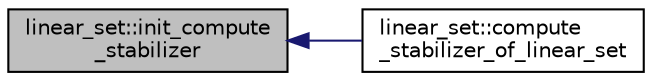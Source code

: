 digraph "linear_set::init_compute_stabilizer"
{
  edge [fontname="Helvetica",fontsize="10",labelfontname="Helvetica",labelfontsize="10"];
  node [fontname="Helvetica",fontsize="10",shape=record];
  rankdir="LR";
  Node6644 [label="linear_set::init_compute\l_stabilizer",height=0.2,width=0.4,color="black", fillcolor="grey75", style="filled", fontcolor="black"];
  Node6644 -> Node6645 [dir="back",color="midnightblue",fontsize="10",style="solid",fontname="Helvetica"];
  Node6645 [label="linear_set::compute\l_stabilizer_of_linear_set",height=0.2,width=0.4,color="black", fillcolor="white", style="filled",URL="$dd/d86/classlinear__set.html#a098a133edfbaae0fd347a69c50bdbee2"];
}
